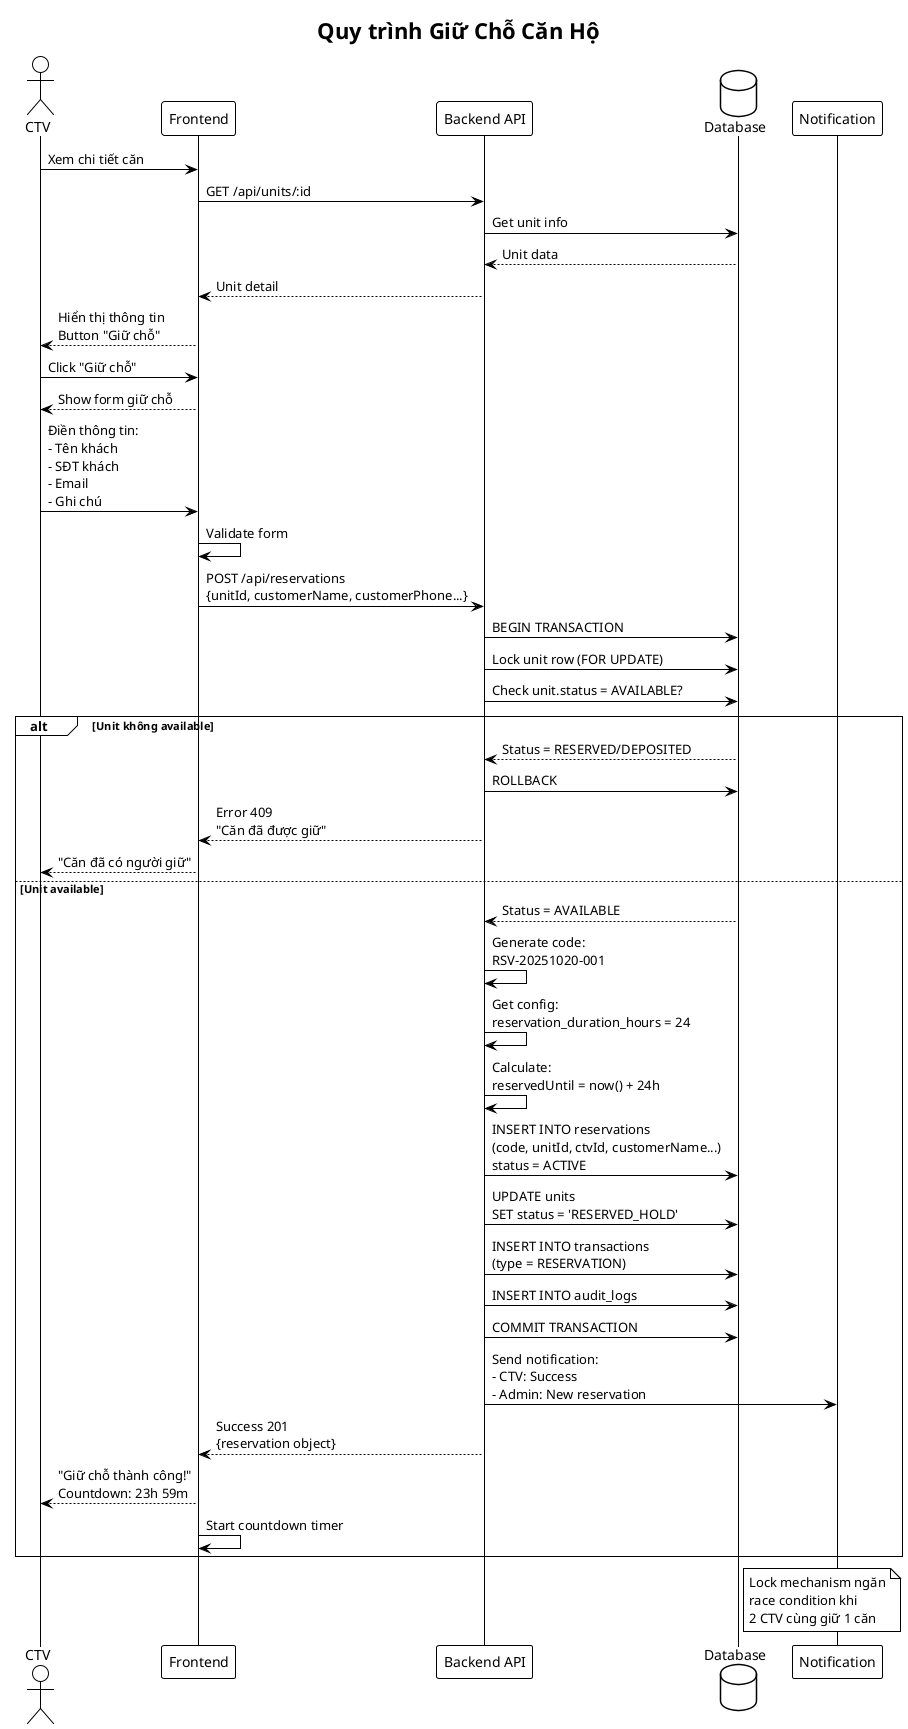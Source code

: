 @startuml
!theme plain
title Quy trình Giữ Chỗ Căn Hộ

actor "CTV" as ctv
participant "Frontend" as fe
participant "Backend API" as api
database "Database" as db
participant "Notification" as notif

ctv -> fe: Xem chi tiết căn
fe -> api: GET /api/units/:id
api -> db: Get unit info
db --> api: Unit data
api --> fe: Unit detail
fe --> ctv: Hiển thị thông tin\nButton "Giữ chỗ"

ctv -> fe: Click "Giữ chỗ"
fe --> ctv: Show form giữ chỗ

ctv -> fe: Điền thông tin:\n- Tên khách\n- SĐT khách\n- Email\n- Ghi chú
fe -> fe: Validate form

fe -> api: POST /api/reservations\n{unitId, customerName, customerPhone...}

api -> db: BEGIN TRANSACTION
api -> db: Lock unit row (FOR UPDATE)
api -> db: Check unit.status = AVAILABLE?

alt Unit không available
    db --> api: Status = RESERVED/DEPOSITED
    api -> db: ROLLBACK
    api --> fe: Error 409\n"Căn đã được giữ"
    fe --> ctv: "Căn đã có người giữ"
else Unit available
    db --> api: Status = AVAILABLE
    
    api -> api: Generate code:\nRSV-20251020-001
    api -> api: Get config:\nreservation_duration_hours = 24
    api -> api: Calculate:\nreservedUntil = now() + 24h
    
    api -> db: INSERT INTO reservations\n(code, unitId, ctvId, customerName...)\nstatus = ACTIVE
    api -> db: UPDATE units\nSET status = 'RESERVED_HOLD'
    api -> db: INSERT INTO transactions\n(type = RESERVATION)
    api -> db: INSERT INTO audit_logs
    
    api -> db: COMMIT TRANSACTION
    
    api -> notif: Send notification:\n- CTV: Success\n- Admin: New reservation
    
    api --> fe: Success 201\n{reservation object}
    fe --> ctv: "Giữ chỗ thành công!"\nCountdown: 23h 59m
    fe -> fe: Start countdown timer
end

note right of db
  Lock mechanism ngăn
  race condition khi
  2 CTV cùng giữ 1 căn
end note

@enduml

